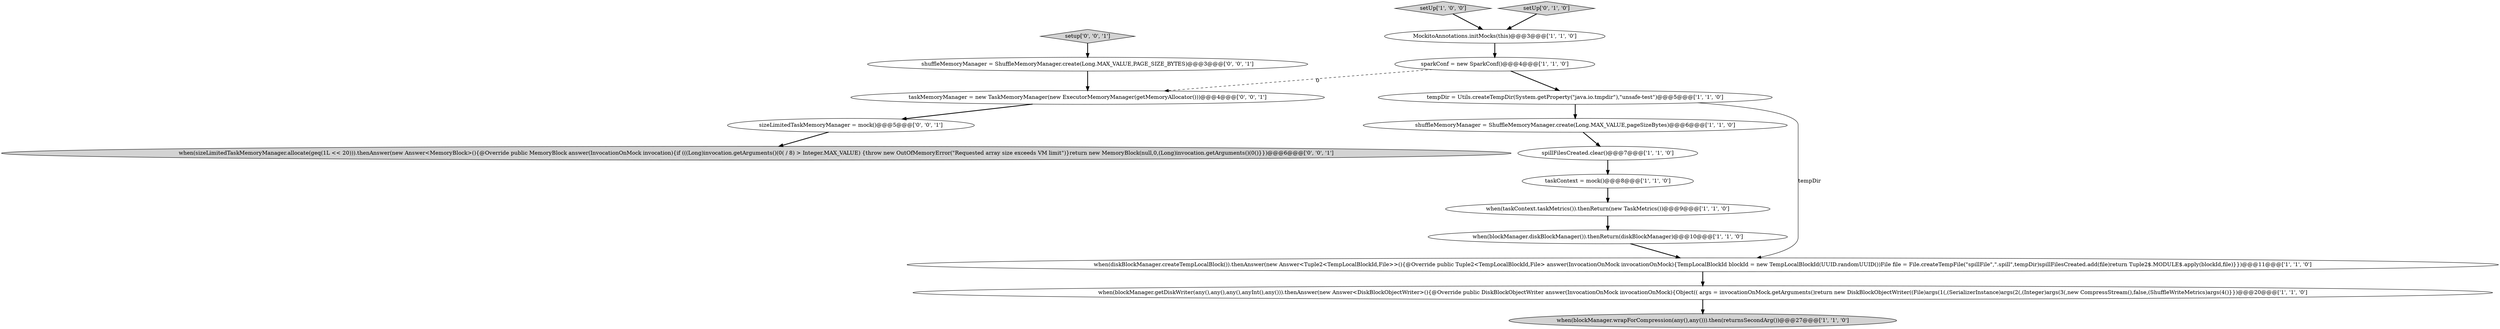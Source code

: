 digraph {
0 [style = filled, label = "when(blockManager.diskBlockManager()).thenReturn(diskBlockManager)@@@10@@@['1', '1', '0']", fillcolor = white, shape = ellipse image = "AAA0AAABBB1BBB"];
1 [style = filled, label = "MockitoAnnotations.initMocks(this)@@@3@@@['1', '1', '0']", fillcolor = white, shape = ellipse image = "AAA0AAABBB1BBB"];
5 [style = filled, label = "when(taskContext.taskMetrics()).thenReturn(new TaskMetrics())@@@9@@@['1', '1', '0']", fillcolor = white, shape = ellipse image = "AAA0AAABBB1BBB"];
3 [style = filled, label = "shuffleMemoryManager = ShuffleMemoryManager.create(Long.MAX_VALUE,pageSizeBytes)@@@6@@@['1', '1', '0']", fillcolor = white, shape = ellipse image = "AAA0AAABBB1BBB"];
6 [style = filled, label = "spillFilesCreated.clear()@@@7@@@['1', '1', '0']", fillcolor = white, shape = ellipse image = "AAA0AAABBB1BBB"];
7 [style = filled, label = "sparkConf = new SparkConf()@@@4@@@['1', '1', '0']", fillcolor = white, shape = ellipse image = "AAA0AAABBB1BBB"];
2 [style = filled, label = "setUp['1', '0', '0']", fillcolor = lightgray, shape = diamond image = "AAA0AAABBB1BBB"];
8 [style = filled, label = "tempDir = Utils.createTempDir(System.getProperty(\"java.io.tmpdir\"),\"unsafe-test\")@@@5@@@['1', '1', '0']", fillcolor = white, shape = ellipse image = "AAA0AAABBB1BBB"];
12 [style = filled, label = "setUp['0', '1', '0']", fillcolor = lightgray, shape = diamond image = "AAA0AAABBB2BBB"];
10 [style = filled, label = "when(diskBlockManager.createTempLocalBlock()).thenAnswer(new Answer<Tuple2<TempLocalBlockId,File>>(){@Override public Tuple2<TempLocalBlockId,File> answer(InvocationOnMock invocationOnMock){TempLocalBlockId blockId = new TempLocalBlockId(UUID.randomUUID())File file = File.createTempFile(\"spillFile\",\".spill\",tempDir)spillFilesCreated.add(file)return Tuple2$.MODULE$.apply(blockId,file)}})@@@11@@@['1', '1', '0']", fillcolor = white, shape = ellipse image = "AAA0AAABBB1BBB"];
14 [style = filled, label = "when(sizeLimitedTaskMemoryManager.allocate(geq(1L << 20))).thenAnswer(new Answer<MemoryBlock>(){@Override public MemoryBlock answer(InvocationOnMock invocation){if (((Long)invocation.getArguments()(0( / 8) > Integer.MAX_VALUE) {throw new OutOfMemoryError(\"Requested array size exceeds VM limit\")}return new MemoryBlock(null,0,(Long)invocation.getArguments()(0()}})@@@6@@@['0', '0', '1']", fillcolor = lightgray, shape = ellipse image = "AAA0AAABBB3BBB"];
17 [style = filled, label = "taskMemoryManager = new TaskMemoryManager(new ExecutorMemoryManager(getMemoryAllocator()))@@@4@@@['0', '0', '1']", fillcolor = white, shape = ellipse image = "AAA0AAABBB3BBB"];
11 [style = filled, label = "when(blockManager.wrapForCompression(any(),any())).then(returnsSecondArg())@@@27@@@['1', '1', '0']", fillcolor = lightgray, shape = ellipse image = "AAA0AAABBB1BBB"];
9 [style = filled, label = "taskContext = mock()@@@8@@@['1', '1', '0']", fillcolor = white, shape = ellipse image = "AAA0AAABBB1BBB"];
13 [style = filled, label = "shuffleMemoryManager = ShuffleMemoryManager.create(Long.MAX_VALUE,PAGE_SIZE_BYTES)@@@3@@@['0', '0', '1']", fillcolor = white, shape = ellipse image = "AAA0AAABBB3BBB"];
16 [style = filled, label = "sizeLimitedTaskMemoryManager = mock()@@@5@@@['0', '0', '1']", fillcolor = white, shape = ellipse image = "AAA0AAABBB3BBB"];
15 [style = filled, label = "setup['0', '0', '1']", fillcolor = lightgray, shape = diamond image = "AAA0AAABBB3BBB"];
4 [style = filled, label = "when(blockManager.getDiskWriter(any(),any(),any(),anyInt(),any())).thenAnswer(new Answer<DiskBlockObjectWriter>(){@Override public DiskBlockObjectWriter answer(InvocationOnMock invocationOnMock){Object(( args = invocationOnMock.getArguments()return new DiskBlockObjectWriter((File)args(1(,(SerializerInstance)args(2(,(Integer)args(3(,new CompressStream(),false,(ShuffleWriteMetrics)args(4()}})@@@20@@@['1', '1', '0']", fillcolor = white, shape = ellipse image = "AAA0AAABBB1BBB"];
0->10 [style = bold, label=""];
4->11 [style = bold, label=""];
7->17 [style = dashed, label="0"];
5->0 [style = bold, label=""];
12->1 [style = bold, label=""];
1->7 [style = bold, label=""];
7->8 [style = bold, label=""];
10->4 [style = bold, label=""];
8->10 [style = solid, label="tempDir"];
17->16 [style = bold, label=""];
9->5 [style = bold, label=""];
16->14 [style = bold, label=""];
2->1 [style = bold, label=""];
15->13 [style = bold, label=""];
8->3 [style = bold, label=""];
13->17 [style = bold, label=""];
3->6 [style = bold, label=""];
6->9 [style = bold, label=""];
}
